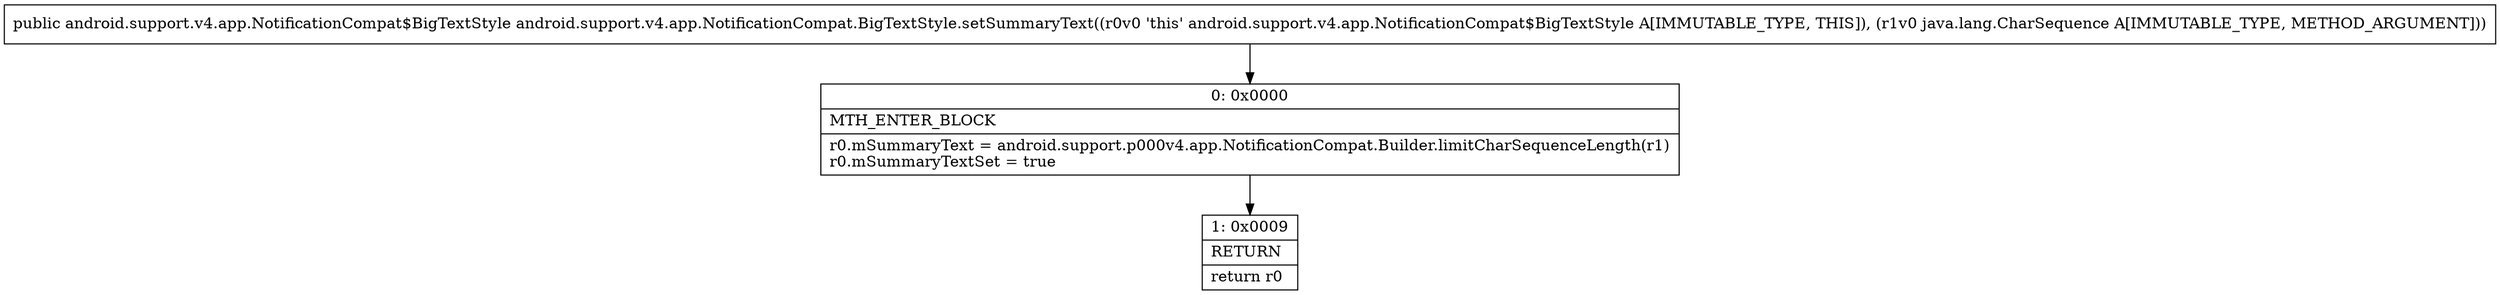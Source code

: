 digraph "CFG forandroid.support.v4.app.NotificationCompat.BigTextStyle.setSummaryText(Ljava\/lang\/CharSequence;)Landroid\/support\/v4\/app\/NotificationCompat$BigTextStyle;" {
Node_0 [shape=record,label="{0\:\ 0x0000|MTH_ENTER_BLOCK\l|r0.mSummaryText = android.support.p000v4.app.NotificationCompat.Builder.limitCharSequenceLength(r1)\lr0.mSummaryTextSet = true\l}"];
Node_1 [shape=record,label="{1\:\ 0x0009|RETURN\l|return r0\l}"];
MethodNode[shape=record,label="{public android.support.v4.app.NotificationCompat$BigTextStyle android.support.v4.app.NotificationCompat.BigTextStyle.setSummaryText((r0v0 'this' android.support.v4.app.NotificationCompat$BigTextStyle A[IMMUTABLE_TYPE, THIS]), (r1v0 java.lang.CharSequence A[IMMUTABLE_TYPE, METHOD_ARGUMENT])) }"];
MethodNode -> Node_0;
Node_0 -> Node_1;
}

